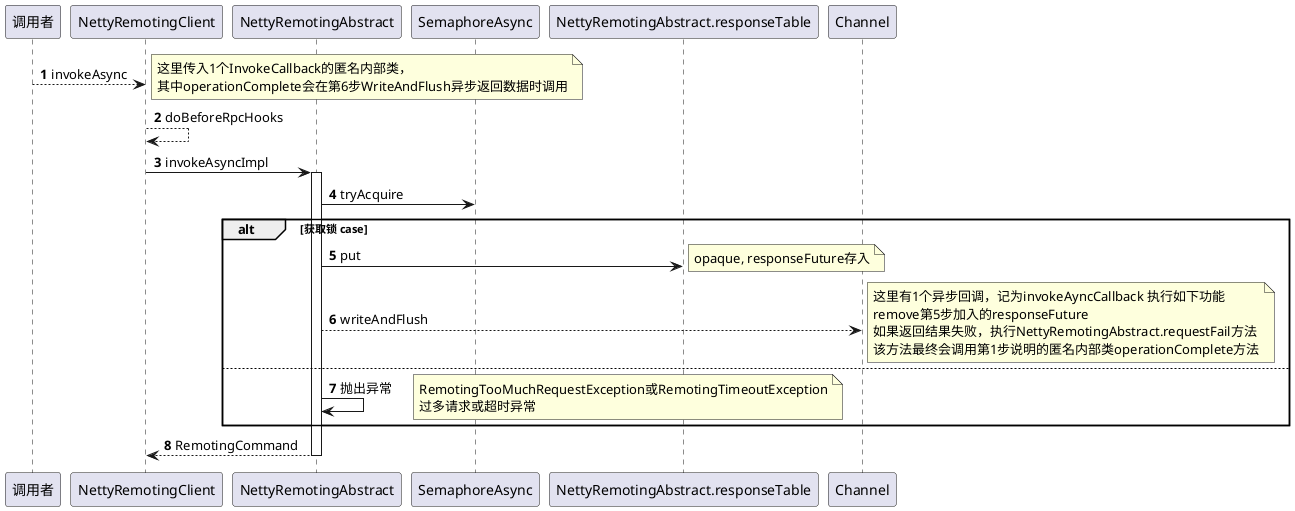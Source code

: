 @startuml
autonumber
调用者 --> NettyRemotingClient: invokeAsync
    note right
     这里传入1个InvokeCallback的匿名内部类，
     其中operationComplete会在第6步WriteAndFlush异步返回数据时调用
      end note
NettyRemotingClient-->NettyRemotingClient:doBeforeRpcHooks
NettyRemotingClient->NettyRemotingAbstract:invokeAsyncImpl
activate NettyRemotingAbstract
NettyRemotingAbstract->SemaphoreAsync:tryAcquire
alt 获取锁 case
    NettyRemotingAbstract->NettyRemotingAbstract.responseTable:put
        note right: opaque, responseFuture存入
    NettyRemotingAbstract-->Channel:writeAndFlush
        note right
            这里有1个异步回调，记为invokeAyncCallback 执行如下功能
            remove第5步加入的responseFuture
            如果返回结果失败，执行NettyRemotingAbstract.requestFail方法
            该方法最终会调用第1步说明的匿名内部类operationComplete方法
        end note
else
    NettyRemotingAbstract->NettyRemotingAbstract:抛出异常
        note right
        RemotingTooMuchRequestException或RemotingTimeoutException
        过多请求或超时异常
         end note
end

return RemotingCommand

'operationComplete
@enduml